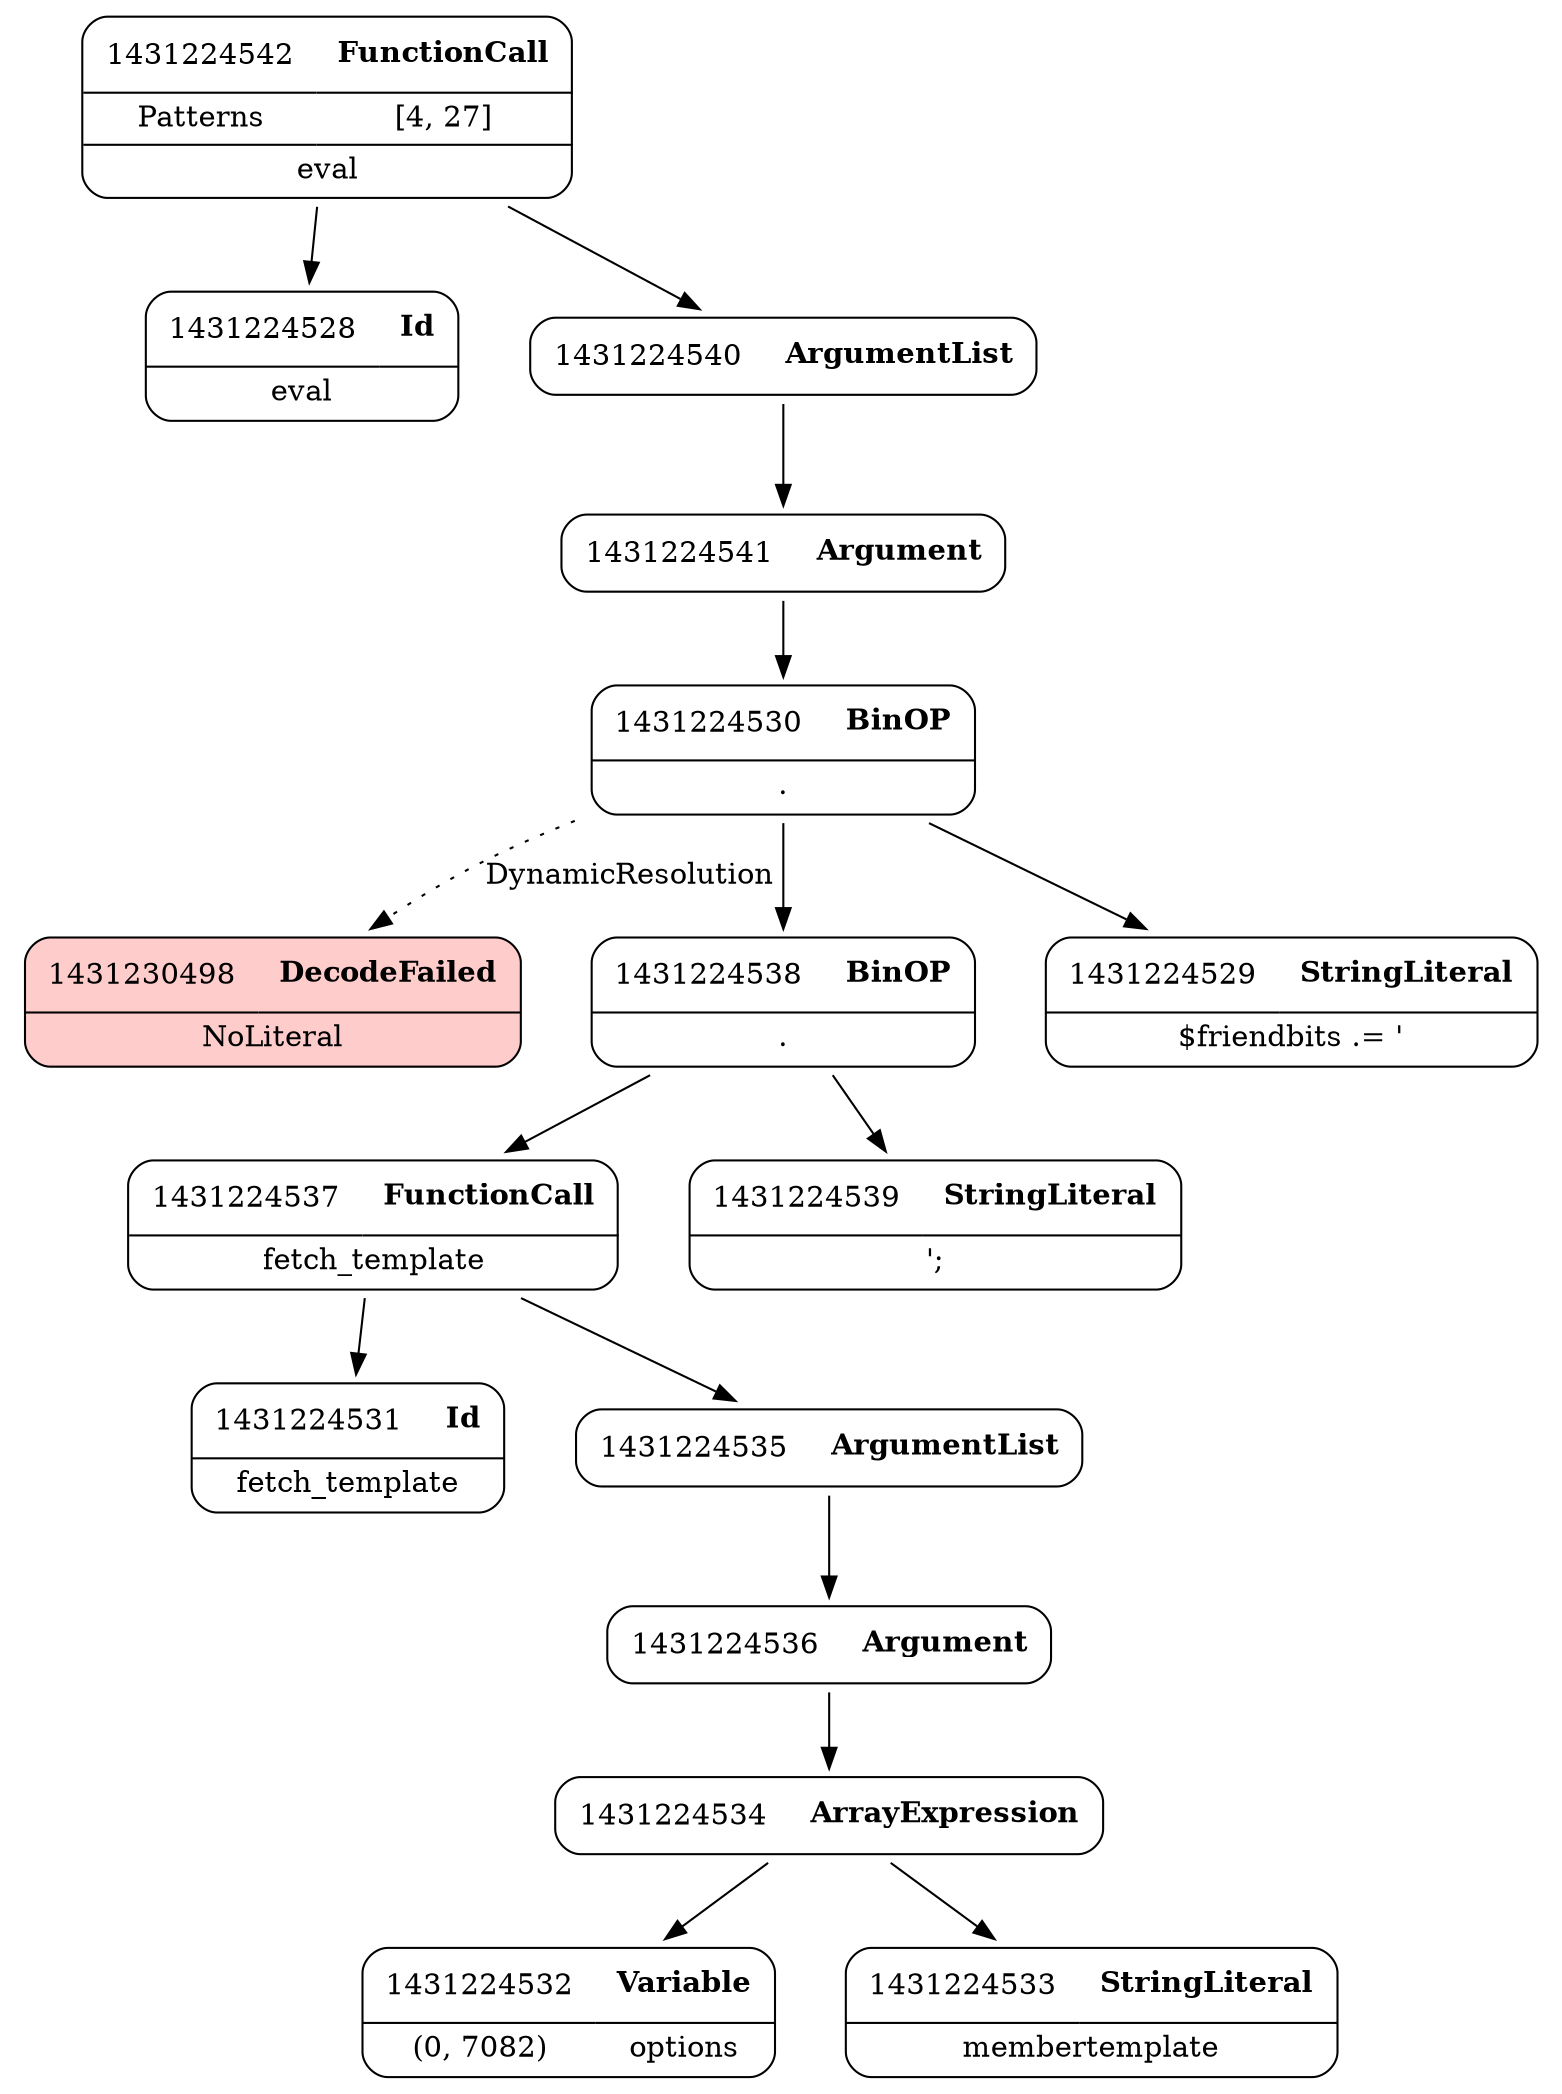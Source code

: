 digraph ast {
node [shape=none];
1431230498 [label=<<TABLE border='1' cellspacing='0' cellpadding='10' style='rounded' bgcolor='#FFCCCC' ><TR><TD border='0'>1431230498</TD><TD border='0'><B>DecodeFailed</B></TD></TR><HR/><TR><TD border='0' cellpadding='5' colspan='2'>NoLiteral</TD></TR></TABLE>>];
1431224542 [label=<<TABLE border='1' cellspacing='0' cellpadding='10' style='rounded' ><TR><TD border='0'>1431224542</TD><TD border='0'><B>FunctionCall</B></TD></TR><HR/><TR><TD border='0' cellpadding='5'>Patterns</TD><TD border='0' cellpadding='5'>[4, 27]</TD></TR><HR/><TR><TD border='0' cellpadding='5' colspan='2'>eval</TD></TR></TABLE>>];
1431224542 -> 1431224528 [weight=2];
1431224542 -> 1431224540 [weight=2];
1431224540 [label=<<TABLE border='1' cellspacing='0' cellpadding='10' style='rounded' ><TR><TD border='0'>1431224540</TD><TD border='0'><B>ArgumentList</B></TD></TR></TABLE>>];
1431224540 -> 1431224541 [weight=2];
1431224541 [label=<<TABLE border='1' cellspacing='0' cellpadding='10' style='rounded' ><TR><TD border='0'>1431224541</TD><TD border='0'><B>Argument</B></TD></TR></TABLE>>];
1431224541 -> 1431224530 [weight=2];
1431224538 [label=<<TABLE border='1' cellspacing='0' cellpadding='10' style='rounded' ><TR><TD border='0'>1431224538</TD><TD border='0'><B>BinOP</B></TD></TR><HR/><TR><TD border='0' cellpadding='5' colspan='2'>.</TD></TR></TABLE>>];
1431224538 -> 1431224537 [weight=2];
1431224538 -> 1431224539 [weight=2];
1431224539 [label=<<TABLE border='1' cellspacing='0' cellpadding='10' style='rounded' ><TR><TD border='0'>1431224539</TD><TD border='0'><B>StringLiteral</B></TD></TR><HR/><TR><TD border='0' cellpadding='5' colspan='2'>';</TD></TR></TABLE>>];
1431224536 [label=<<TABLE border='1' cellspacing='0' cellpadding='10' style='rounded' ><TR><TD border='0'>1431224536</TD><TD border='0'><B>Argument</B></TD></TR></TABLE>>];
1431224536 -> 1431224534 [weight=2];
1431224537 [label=<<TABLE border='1' cellspacing='0' cellpadding='10' style='rounded' ><TR><TD border='0'>1431224537</TD><TD border='0'><B>FunctionCall</B></TD></TR><HR/><TR><TD border='0' cellpadding='5' colspan='2'>fetch_template</TD></TR></TABLE>>];
1431224537 -> 1431224531 [weight=2];
1431224537 -> 1431224535 [weight=2];
1431224534 [label=<<TABLE border='1' cellspacing='0' cellpadding='10' style='rounded' ><TR><TD border='0'>1431224534</TD><TD border='0'><B>ArrayExpression</B></TD></TR></TABLE>>];
1431224534 -> 1431224532 [weight=2];
1431224534 -> 1431224533 [weight=2];
1431224535 [label=<<TABLE border='1' cellspacing='0' cellpadding='10' style='rounded' ><TR><TD border='0'>1431224535</TD><TD border='0'><B>ArgumentList</B></TD></TR></TABLE>>];
1431224535 -> 1431224536 [weight=2];
1431224532 [label=<<TABLE border='1' cellspacing='0' cellpadding='10' style='rounded' ><TR><TD border='0'>1431224532</TD><TD border='0'><B>Variable</B></TD></TR><HR/><TR><TD border='0' cellpadding='5'>(0, 7082)</TD><TD border='0' cellpadding='5'>options</TD></TR></TABLE>>];
1431224533 [label=<<TABLE border='1' cellspacing='0' cellpadding='10' style='rounded' ><TR><TD border='0'>1431224533</TD><TD border='0'><B>StringLiteral</B></TD></TR><HR/><TR><TD border='0' cellpadding='5' colspan='2'>membertemplate</TD></TR></TABLE>>];
1431224530 [label=<<TABLE border='1' cellspacing='0' cellpadding='10' style='rounded' ><TR><TD border='0'>1431224530</TD><TD border='0'><B>BinOP</B></TD></TR><HR/><TR><TD border='0' cellpadding='5' colspan='2'>.</TD></TR></TABLE>>];
1431224530 -> 1431224529 [weight=2];
1431224530 -> 1431224538 [weight=2];
1431224530 -> 1431230498 [style=dotted,label=DynamicResolution];
1431224531 [label=<<TABLE border='1' cellspacing='0' cellpadding='10' style='rounded' ><TR><TD border='0'>1431224531</TD><TD border='0'><B>Id</B></TD></TR><HR/><TR><TD border='0' cellpadding='5' colspan='2'>fetch_template</TD></TR></TABLE>>];
1431224528 [label=<<TABLE border='1' cellspacing='0' cellpadding='10' style='rounded' ><TR><TD border='0'>1431224528</TD><TD border='0'><B>Id</B></TD></TR><HR/><TR><TD border='0' cellpadding='5' colspan='2'>eval</TD></TR></TABLE>>];
1431224529 [label=<<TABLE border='1' cellspacing='0' cellpadding='10' style='rounded' ><TR><TD border='0'>1431224529</TD><TD border='0'><B>StringLiteral</B></TD></TR><HR/><TR><TD border='0' cellpadding='5' colspan='2'>$friendbits .= '</TD></TR></TABLE>>];
}
